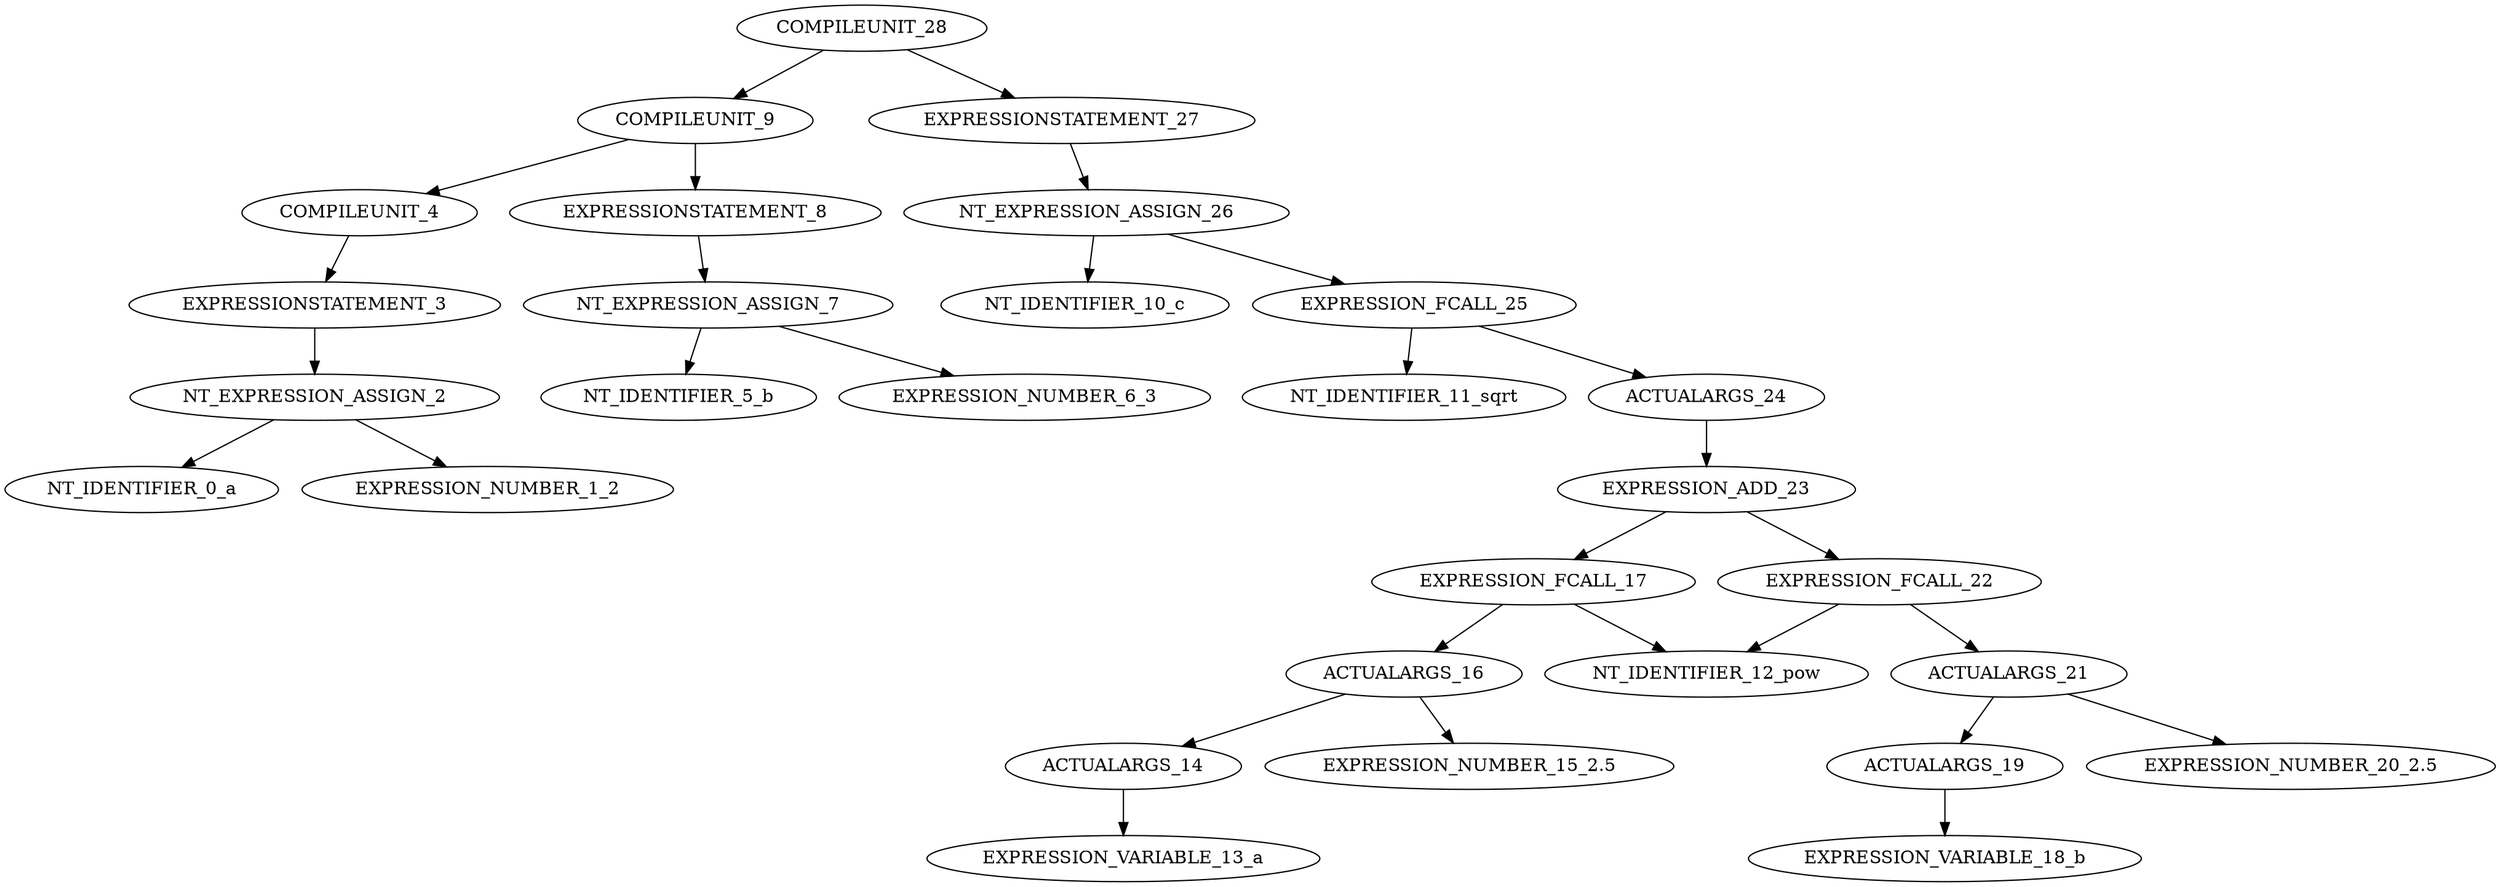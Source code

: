 digraph G{
"COMPILEUNIT_28"->"COMPILEUNIT_9";
"COMPILEUNIT_9"->"COMPILEUNIT_4";
"COMPILEUNIT_4"->"EXPRESSIONSTATEMENT_3";
"EXPRESSIONSTATEMENT_3"->"NT_EXPRESSION_ASSIGN_2";
"NT_EXPRESSION_ASSIGN_2"->"NT_IDENTIFIER_0_a";
"NT_EXPRESSION_ASSIGN_2"->"EXPRESSION_NUMBER_1_2";
"COMPILEUNIT_9"->"EXPRESSIONSTATEMENT_8";
"EXPRESSIONSTATEMENT_8"->"NT_EXPRESSION_ASSIGN_7";
"NT_EXPRESSION_ASSIGN_7"->"NT_IDENTIFIER_5_b";
"NT_EXPRESSION_ASSIGN_7"->"EXPRESSION_NUMBER_6_3";
"COMPILEUNIT_28"->"EXPRESSIONSTATEMENT_27";
"EXPRESSIONSTATEMENT_27"->"NT_EXPRESSION_ASSIGN_26";
"NT_EXPRESSION_ASSIGN_26"->"NT_IDENTIFIER_10_c";
"NT_EXPRESSION_ASSIGN_26"->"EXPRESSION_FCALL_25";
"EXPRESSION_FCALL_25"->"NT_IDENTIFIER_11_sqrt";
"EXPRESSION_FCALL_25"->"ACTUALARGS_24";
"ACTUALARGS_24"->"EXPRESSION_ADD_23";
"EXPRESSION_ADD_23"->"EXPRESSION_FCALL_17";
"EXPRESSION_FCALL_17"->"NT_IDENTIFIER_12_pow";
"EXPRESSION_FCALL_17"->"ACTUALARGS_16";
"ACTUALARGS_16"->"ACTUALARGS_14";
"ACTUALARGS_14"->"EXPRESSION_VARIABLE_13_a";
"ACTUALARGS_16"->"EXPRESSION_NUMBER_15_2.5";
"EXPRESSION_ADD_23"->"EXPRESSION_FCALL_22";
"EXPRESSION_FCALL_22"->"NT_IDENTIFIER_12_pow";
"EXPRESSION_FCALL_22"->"ACTUALARGS_21";
"ACTUALARGS_21"->"ACTUALARGS_19";
"ACTUALARGS_19"->"EXPRESSION_VARIABLE_18_b";
"ACTUALARGS_21"->"EXPRESSION_NUMBER_20_2.5";
}
